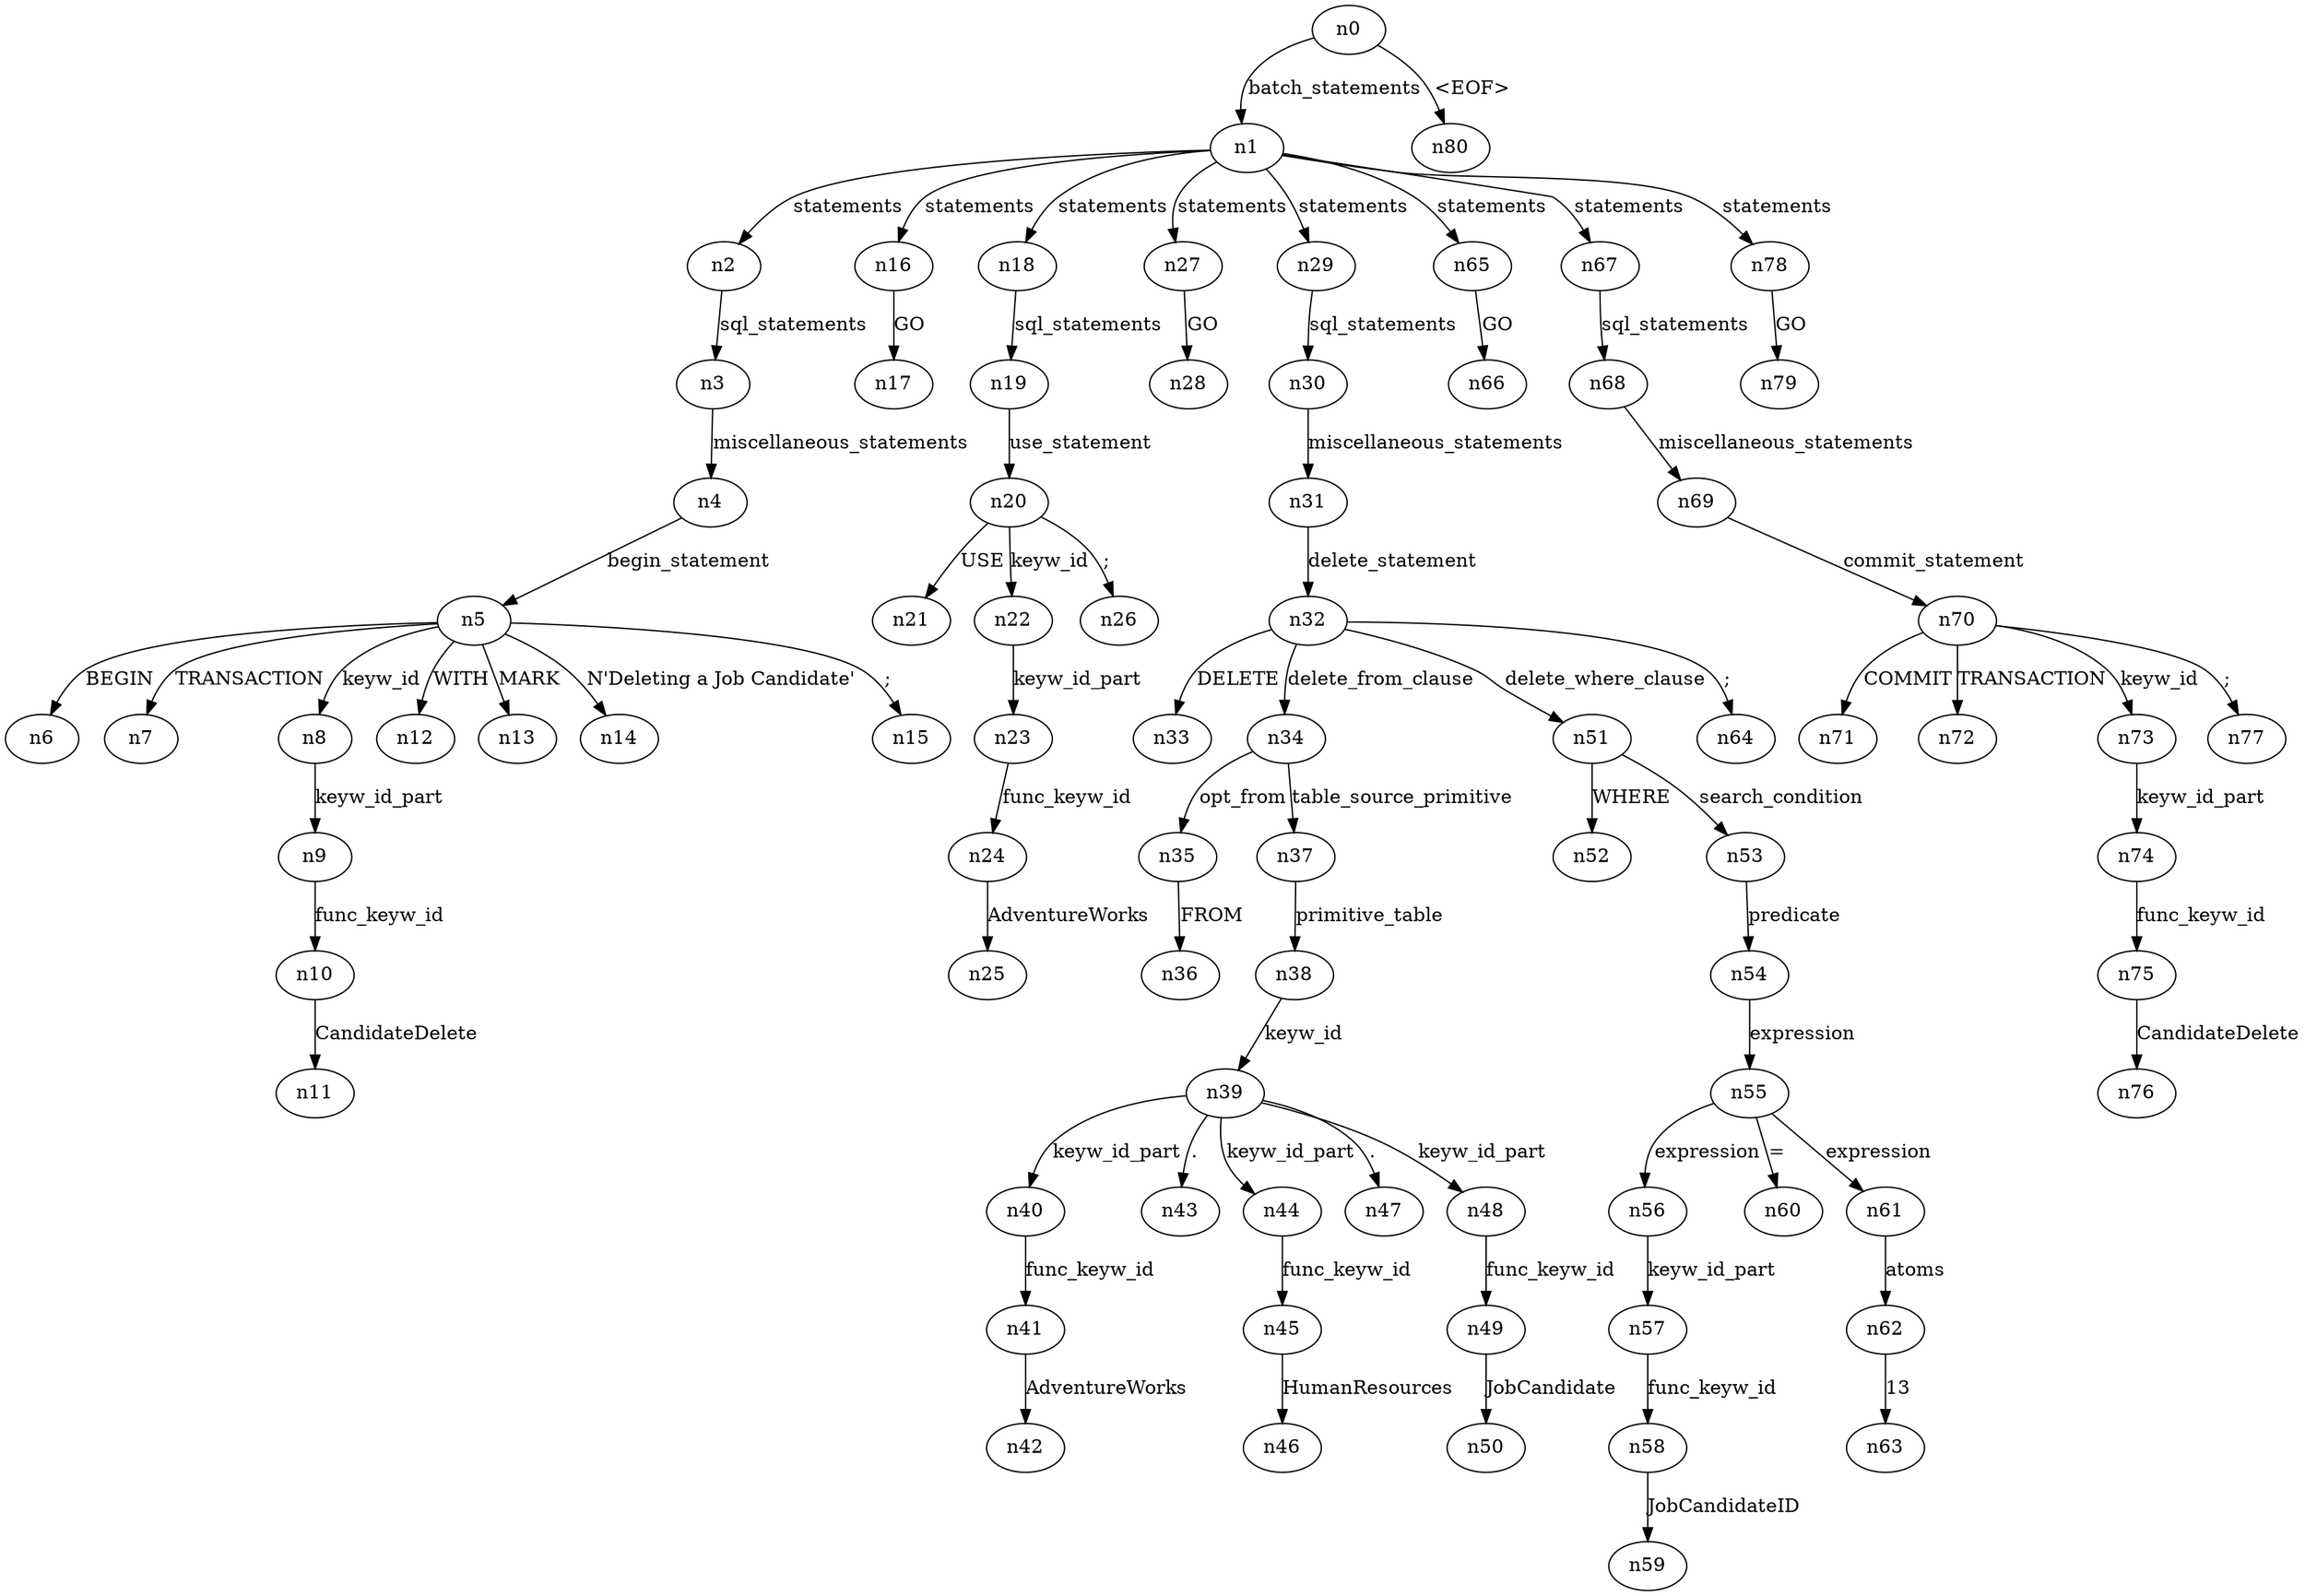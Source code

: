 digraph ParseTree {
  n0 -> n1 [label="batch_statements"];
  n1 -> n2 [label="statements"];
  n2 -> n3 [label="sql_statements"];
  n3 -> n4 [label="miscellaneous_statements"];
  n4 -> n5 [label="begin_statement"];
  n5 -> n6 [label="BEGIN"];
  n5 -> n7 [label="TRANSACTION"];
  n5 -> n8 [label="keyw_id"];
  n8 -> n9 [label="keyw_id_part"];
  n9 -> n10 [label="func_keyw_id"];
  n10 -> n11 [label="CandidateDelete"];
  n5 -> n12 [label="WITH"];
  n5 -> n13 [label="MARK"];
  n5 -> n14 [label="N'Deleting a Job Candidate'"];
  n5 -> n15 [label=";"];
  n1 -> n16 [label="statements"];
  n16 -> n17 [label="GO"];
  n1 -> n18 [label="statements"];
  n18 -> n19 [label="sql_statements"];
  n19 -> n20 [label="use_statement"];
  n20 -> n21 [label="USE"];
  n20 -> n22 [label="keyw_id"];
  n22 -> n23 [label="keyw_id_part"];
  n23 -> n24 [label="func_keyw_id"];
  n24 -> n25 [label="AdventureWorks"];
  n20 -> n26 [label=";"];
  n1 -> n27 [label="statements"];
  n27 -> n28 [label="GO"];
  n1 -> n29 [label="statements"];
  n29 -> n30 [label="sql_statements"];
  n30 -> n31 [label="miscellaneous_statements"];
  n31 -> n32 [label="delete_statement"];
  n32 -> n33 [label="DELETE"];
  n32 -> n34 [label="delete_from_clause"];
  n34 -> n35 [label="opt_from"];
  n35 -> n36 [label="FROM"];
  n34 -> n37 [label="table_source_primitive"];
  n37 -> n38 [label="primitive_table"];
  n38 -> n39 [label="keyw_id"];
  n39 -> n40 [label="keyw_id_part"];
  n40 -> n41 [label="func_keyw_id"];
  n41 -> n42 [label="AdventureWorks"];
  n39 -> n43 [label="."];
  n39 -> n44 [label="keyw_id_part"];
  n44 -> n45 [label="func_keyw_id"];
  n45 -> n46 [label="HumanResources"];
  n39 -> n47 [label="."];
  n39 -> n48 [label="keyw_id_part"];
  n48 -> n49 [label="func_keyw_id"];
  n49 -> n50 [label="JobCandidate"];
  n32 -> n51 [label="delete_where_clause"];
  n51 -> n52 [label="WHERE"];
  n51 -> n53 [label="search_condition"];
  n53 -> n54 [label="predicate"];
  n54 -> n55 [label="expression"];
  n55 -> n56 [label="expression"];
  n56 -> n57 [label="keyw_id_part"];
  n57 -> n58 [label="func_keyw_id"];
  n58 -> n59 [label="JobCandidateID"];
  n55 -> n60 [label="="];
  n55 -> n61 [label="expression"];
  n61 -> n62 [label="atoms"];
  n62 -> n63 [label="13"];
  n32 -> n64 [label=";"];
  n1 -> n65 [label="statements"];
  n65 -> n66 [label="GO"];
  n1 -> n67 [label="statements"];
  n67 -> n68 [label="sql_statements"];
  n68 -> n69 [label="miscellaneous_statements"];
  n69 -> n70 [label="commit_statement"];
  n70 -> n71 [label="COMMIT"];
  n70 -> n72 [label="TRANSACTION"];
  n70 -> n73 [label="keyw_id"];
  n73 -> n74 [label="keyw_id_part"];
  n74 -> n75 [label="func_keyw_id"];
  n75 -> n76 [label="CandidateDelete"];
  n70 -> n77 [label=";"];
  n1 -> n78 [label="statements"];
  n78 -> n79 [label="GO"];
  n0 -> n80 [label="<EOF>"];
}